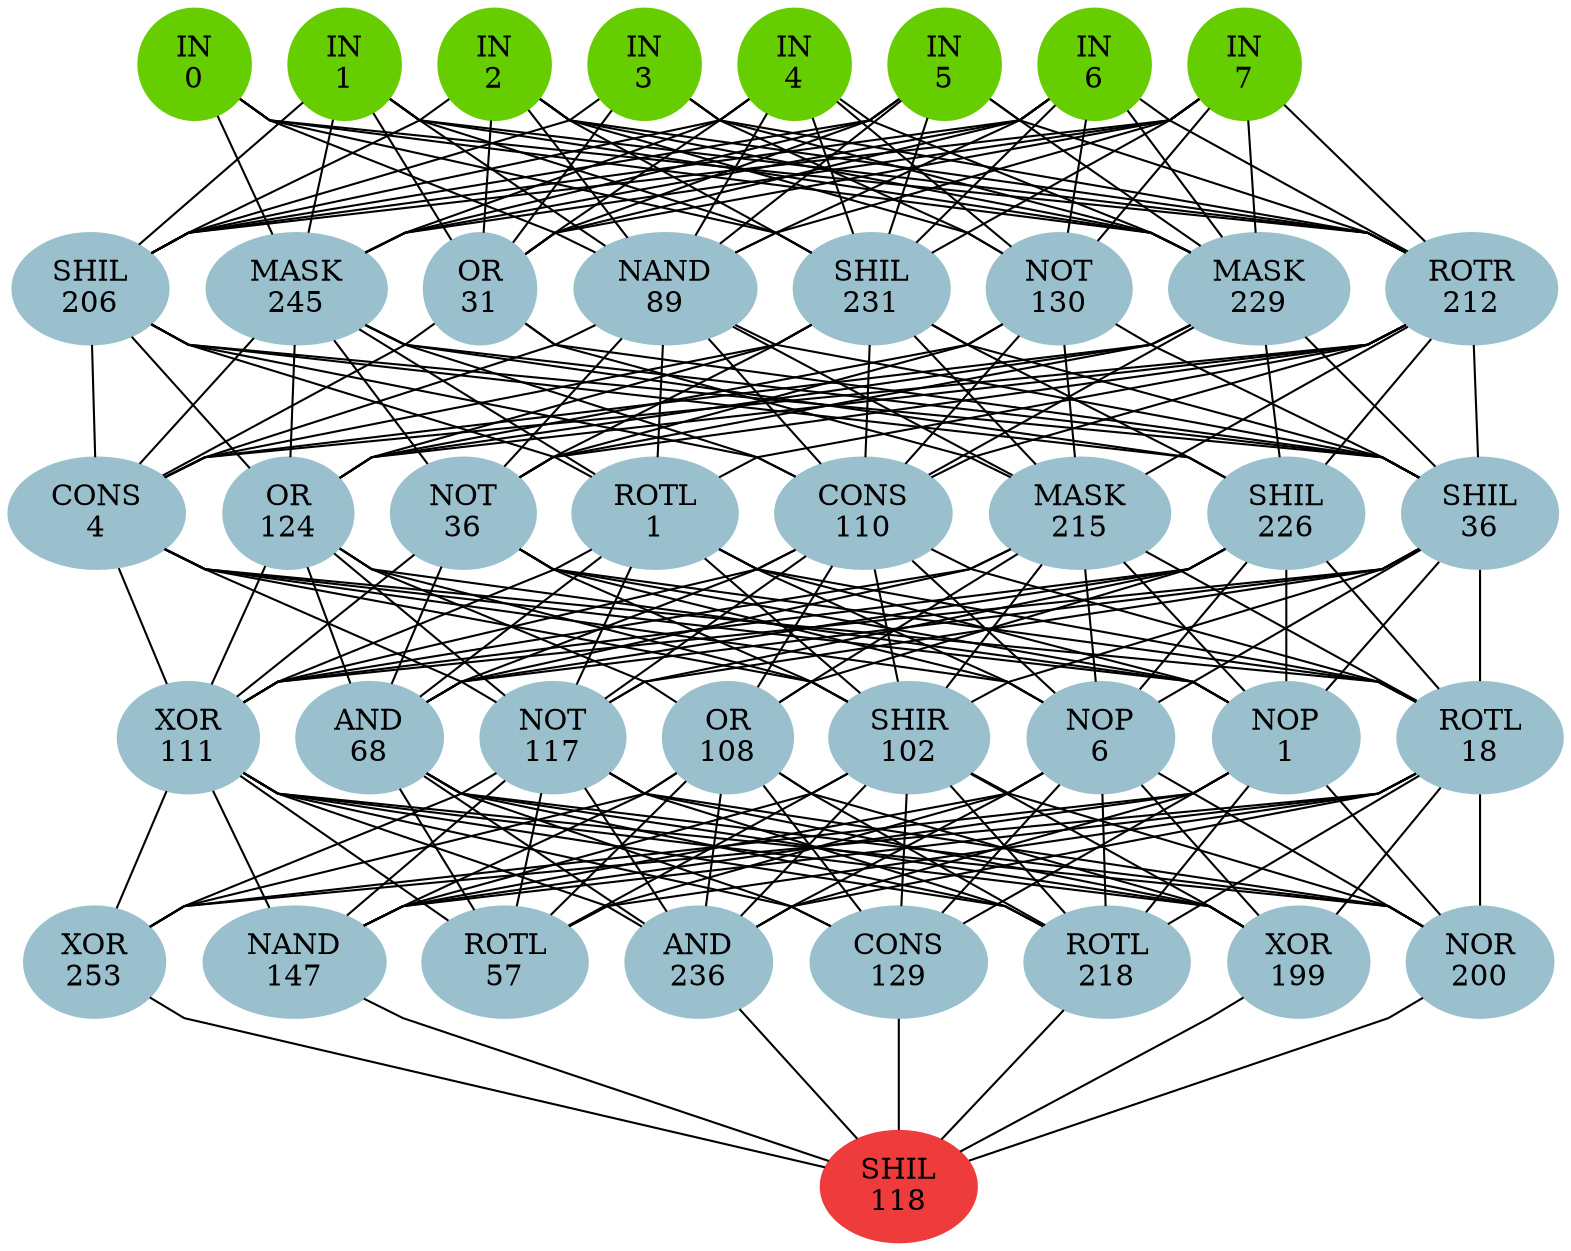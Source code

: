 graph EACircuit {
rankdir=BT;
ranksep=0.75;
ordering=out;
splines=polyline;
node [style=filled, color=lightblue2];

{ rank=same;
node [color=chartreuse3];
"-1_0"[label="IN\n0"];
node [color=chartreuse3];
"-1_1"[label="IN\n1"];
node [color=chartreuse3];
"-1_2"[label="IN\n2"];
node [color=chartreuse3];
"-1_3"[label="IN\n3"];
node [color=chartreuse3];
"-1_4"[label="IN\n4"];
node [color=chartreuse3];
"-1_5"[label="IN\n5"];
node [color=chartreuse3];
"-1_6"[label="IN\n6"];
node [color=chartreuse3];
"-1_7"[label="IN\n7"];
}
{ rank=same;
node [color=lightblue3];
"0_0"[label="SHIL\n206"];
node [color=lightblue3];
"0_1"[label="MASK\n245"];
node [color=lightblue3];
"0_2"[label="OR\n31"];
node [color=lightblue3];
"0_3"[label="NAND\n89"];
node [color=lightblue3];
"0_4"[label="SHIL\n231"];
node [color=lightblue3];
"0_5"[label="NOT\n130"];
node [color=lightblue3];
"0_6"[label="MASK\n229"];
node [color=lightblue3];
"0_7"[label="ROTR\n212"];
}
{ rank=same;
node [color=lightblue3];
"1_0"[label="CONS\n4"];
node [color=lightblue3];
"1_1"[label="OR\n124"];
node [color=lightblue3];
"1_2"[label="NOT\n36"];
node [color=lightblue3];
"1_3"[label="ROTL\n1"];
node [color=lightblue3];
"1_4"[label="CONS\n110"];
node [color=lightblue3];
"1_5"[label="MASK\n215"];
node [color=lightblue3];
"1_6"[label="SHIL\n226"];
node [color=lightblue3];
"1_7"[label="SHIL\n36"];
}
{ rank=same;
node [color=lightblue3];
"2_0"[label="XOR\n111"];
node [color=lightblue3];
"2_1"[label="AND\n68"];
node [color=lightblue3];
"2_2"[label="NOT\n117"];
node [color=lightblue3];
"2_3"[label="OR\n108"];
node [color=lightblue3];
"2_4"[label="SHIR\n102"];
node [color=lightblue3];
"2_5"[label="NOP\n6"];
node [color=lightblue3];
"2_6"[label="NOP\n1"];
node [color=lightblue3];
"2_7"[label="ROTL\n18"];
}
{ rank=same;
node [color=lightblue3];
"3_0"[label="XOR\n253"];
node [color=lightblue3];
"3_1"[label="NAND\n147"];
node [color=lightblue3];
"3_2"[label="ROTL\n57"];
node [color=lightblue3];
"3_3"[label="AND\n236"];
node [color=lightblue3];
"3_4"[label="CONS\n129"];
node [color=lightblue3];
"3_5"[label="ROTL\n218"];
node [color=lightblue3];
"3_6"[label="XOR\n199"];
node [color=lightblue3];
"3_7"[label="NOR\n200"];
}
{ rank=same;
node [color=brown2];
"4_0"[label="SHIL\n118"];
}
edge[style=invis];
"-1_0" -- "-1_1" -- "-1_2" -- "-1_3" -- "-1_4" -- "-1_5" -- "-1_6" -- "-1_7";
"0_0" -- "0_1" -- "0_2" -- "0_3" -- "0_4" -- "0_5" -- "0_6" -- "0_7";
"1_0" -- "1_1" -- "1_2" -- "1_3" -- "1_4" -- "1_5" -- "1_6" -- "1_7";
"2_0" -- "2_1" -- "2_2" -- "2_3" -- "2_4" -- "2_5" -- "2_6" -- "2_7";
"3_0" -- "3_1" -- "3_2" -- "3_3" -- "3_4" -- "3_5" -- "3_6" -- "3_7";
"4_0" -- "4_0";
edge[style=solid];
"0_0" -- "-1_1";
"0_0" -- "-1_2";
"0_0" -- "-1_3";
"0_0" -- "-1_4";
"0_0" -- "-1_5";
"0_0" -- "-1_6";
"0_0" -- "-1_7";
"0_1" -- "-1_0";
"0_1" -- "-1_1";
"0_1" -- "-1_4";
"0_1" -- "-1_5";
"0_1" -- "-1_6";
"0_1" -- "-1_7";
"0_2" -- "-1_1";
"0_2" -- "-1_2";
"0_2" -- "-1_3";
"0_2" -- "-1_4";
"0_2" -- "-1_5";
"0_2" -- "-1_6";
"0_2" -- "-1_7";
"0_3" -- "-1_0";
"0_3" -- "-1_1";
"0_3" -- "-1_2";
"0_3" -- "-1_4";
"0_3" -- "-1_5";
"0_3" -- "-1_6";
"0_3" -- "-1_7";
"0_4" -- "-1_0";
"0_4" -- "-1_1";
"0_4" -- "-1_2";
"0_4" -- "-1_4";
"0_4" -- "-1_5";
"0_4" -- "-1_6";
"0_4" -- "-1_7";
"0_5" -- "-1_2";
"0_5" -- "-1_3";
"0_5" -- "-1_4";
"0_5" -- "-1_6";
"0_5" -- "-1_7";
"0_6" -- "-1_0";
"0_6" -- "-1_1";
"0_6" -- "-1_2";
"0_6" -- "-1_3";
"0_6" -- "-1_4";
"0_6" -- "-1_5";
"0_6" -- "-1_6";
"0_6" -- "-1_7";
"0_7" -- "-1_0";
"0_7" -- "-1_1";
"0_7" -- "-1_2";
"0_7" -- "-1_3";
"0_7" -- "-1_5";
"0_7" -- "-1_6";
"0_7" -- "-1_7";
"1_0" -- "0_0";
"1_0" -- "0_1";
"1_0" -- "0_2";
"1_0" -- "0_3";
"1_0" -- "0_4";
"1_0" -- "0_6";
"1_0" -- "0_7";
"1_1" -- "0_0";
"1_1" -- "0_1";
"1_1" -- "0_4";
"1_1" -- "0_5";
"1_1" -- "0_6";
"1_1" -- "0_7";
"1_2" -- "0_1";
"1_2" -- "0_3";
"1_2" -- "0_4";
"1_2" -- "0_5";
"1_2" -- "0_6";
"1_2" -- "0_7";
"1_3" -- "0_0";
"1_3" -- "0_1";
"1_3" -- "0_3";
"1_3" -- "0_7";
"1_4" -- "0_0";
"1_4" -- "0_1";
"1_4" -- "0_3";
"1_4" -- "0_4";
"1_4" -- "0_5";
"1_4" -- "0_6";
"1_4" -- "0_7";
"1_5" -- "0_2";
"1_5" -- "0_3";
"1_5" -- "0_4";
"1_5" -- "0_5";
"1_5" -- "0_7";
"1_6" -- "0_0";
"1_6" -- "0_1";
"1_6" -- "0_4";
"1_6" -- "0_6";
"1_6" -- "0_7";
"1_7" -- "0_0";
"1_7" -- "0_1";
"1_7" -- "0_2";
"1_7" -- "0_3";
"1_7" -- "0_4";
"1_7" -- "0_5";
"1_7" -- "0_6";
"1_7" -- "0_7";
"2_0" -- "1_0";
"2_0" -- "1_1";
"2_0" -- "1_2";
"2_0" -- "1_3";
"2_0" -- "1_4";
"2_0" -- "1_5";
"2_0" -- "1_6";
"2_0" -- "1_7";
"2_1" -- "1_1";
"2_1" -- "1_2";
"2_1" -- "1_3";
"2_1" -- "1_4";
"2_1" -- "1_5";
"2_1" -- "1_6";
"2_1" -- "1_7";
"2_2" -- "1_0";
"2_2" -- "1_1";
"2_2" -- "1_3";
"2_2" -- "1_4";
"2_2" -- "1_6";
"2_2" -- "1_7";
"2_3" -- "1_1";
"2_3" -- "1_4";
"2_3" -- "1_5";
"2_3" -- "1_6";
"2_4" -- "1_0";
"2_4" -- "1_1";
"2_4" -- "1_2";
"2_4" -- "1_3";
"2_4" -- "1_4";
"2_4" -- "1_5";
"2_4" -- "1_7";
"2_5" -- "1_0";
"2_5" -- "1_2";
"2_5" -- "1_3";
"2_5" -- "1_4";
"2_5" -- "1_5";
"2_5" -- "1_6";
"2_5" -- "1_7";
"2_6" -- "1_0";
"2_6" -- "1_1";
"2_6" -- "1_2";
"2_6" -- "1_3";
"2_6" -- "1_5";
"2_6" -- "1_6";
"2_6" -- "1_7";
"2_7" -- "1_0";
"2_7" -- "1_2";
"2_7" -- "1_3";
"2_7" -- "1_4";
"2_7" -- "1_5";
"2_7" -- "1_6";
"2_7" -- "1_7";
"3_0" -- "2_0";
"3_0" -- "2_2";
"3_0" -- "2_3";
"3_0" -- "2_6";
"3_0" -- "2_7";
"3_1" -- "2_0";
"3_1" -- "2_2";
"3_1" -- "2_3";
"3_1" -- "2_4";
"3_1" -- "2_5";
"3_1" -- "2_6";
"3_1" -- "2_7";
"3_2" -- "2_0";
"3_2" -- "2_1";
"3_2" -- "2_2";
"3_2" -- "2_3";
"3_2" -- "2_4";
"3_2" -- "2_5";
"3_2" -- "2_7";
"3_3" -- "2_0";
"3_3" -- "2_1";
"3_3" -- "2_2";
"3_3" -- "2_3";
"3_3" -- "2_4";
"3_3" -- "2_5";
"3_3" -- "2_6";
"3_3" -- "2_7";
"3_4" -- "2_0";
"3_4" -- "2_1";
"3_4" -- "2_3";
"3_4" -- "2_4";
"3_4" -- "2_5";
"3_4" -- "2_6";
"3_5" -- "2_0";
"3_5" -- "2_1";
"3_5" -- "2_2";
"3_5" -- "2_3";
"3_5" -- "2_4";
"3_5" -- "2_5";
"3_5" -- "2_6";
"3_5" -- "2_7";
"3_6" -- "2_0";
"3_6" -- "2_1";
"3_6" -- "2_2";
"3_6" -- "2_3";
"3_6" -- "2_4";
"3_6" -- "2_5";
"3_6" -- "2_7";
"3_7" -- "2_0";
"3_7" -- "2_1";
"3_7" -- "2_2";
"3_7" -- "2_4";
"3_7" -- "2_5";
"3_7" -- "2_6";
"3_7" -- "2_7";
"4_0" -- "3_0";
"4_0" -- "3_1";
"4_0" -- "3_3";
"4_0" -- "3_4";
"4_0" -- "3_5";
"4_0" -- "3_6";
"4_0" -- "3_7";
}
